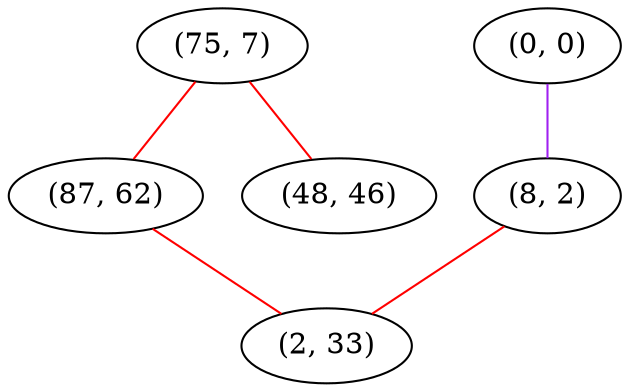 graph "" {
"(75, 7)";
"(87, 62)";
"(0, 0)";
"(8, 2)";
"(2, 33)";
"(48, 46)";
"(75, 7)" -- "(48, 46)"  [color=red, key=0, weight=1];
"(75, 7)" -- "(87, 62)"  [color=red, key=0, weight=1];
"(87, 62)" -- "(2, 33)"  [color=red, key=0, weight=1];
"(0, 0)" -- "(8, 2)"  [color=purple, key=0, weight=4];
"(8, 2)" -- "(2, 33)"  [color=red, key=0, weight=1];
}

